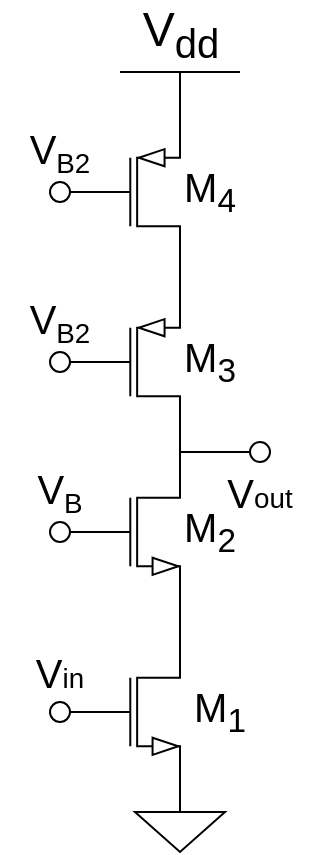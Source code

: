 <mxfile version="24.2.5" type="device">
  <diagram name="第 1 页" id="c_rAxj7EMohSRleYDo2U">
    <mxGraphModel dx="795" dy="1722" grid="1" gridSize="10" guides="1" tooltips="1" connect="1" arrows="1" fold="1" page="1" pageScale="1" pageWidth="827" pageHeight="1169" math="0" shadow="0">
      <root>
        <mxCell id="0" />
        <mxCell id="1" parent="0" />
        <mxCell id="5rC3ycqSgCHV3TG2xdDz-1" value="" style="verticalLabelPosition=bottom;shadow=0;dashed=0;align=center;html=1;verticalAlign=top;shape=mxgraph.electrical.transistors.nmos;pointerEvents=1;" vertex="1" parent="1">
          <mxGeometry x="380" y="290" width="60" height="100" as="geometry" />
        </mxCell>
        <mxCell id="5rC3ycqSgCHV3TG2xdDz-2" value="" style="verticalLabelPosition=bottom;shadow=0;dashed=0;align=center;html=1;verticalAlign=top;shape=mxgraph.electrical.transistors.nmos;pointerEvents=1;" vertex="1" parent="1">
          <mxGeometry x="380" y="200" width="60" height="100" as="geometry" />
        </mxCell>
        <mxCell id="5rC3ycqSgCHV3TG2xdDz-3" value="" style="pointerEvents=1;verticalLabelPosition=bottom;shadow=0;dashed=0;align=center;html=1;verticalAlign=top;shape=mxgraph.electrical.signal_sources.signal_ground;" vertex="1" parent="1">
          <mxGeometry x="417.5" y="380" width="45" height="30" as="geometry" />
        </mxCell>
        <mxCell id="5rC3ycqSgCHV3TG2xdDz-4" value="V&lt;sub&gt;dd&lt;/sub&gt;" style="verticalLabelPosition=top;verticalAlign=bottom;shape=mxgraph.electrical.signal_sources.vdd;shadow=0;dashed=0;align=center;strokeWidth=1;fontSize=24;html=1;flipV=1;" vertex="1" parent="1">
          <mxGeometry x="410" y="20" width="60" height="40" as="geometry" />
        </mxCell>
        <mxCell id="5rC3ycqSgCHV3TG2xdDz-5" value="" style="endArrow=none;html=1;strokeWidth=1;rounded=0;" edge="1" parent="1">
          <mxGeometry width="100" relative="1" as="geometry">
            <mxPoint x="440" y="210" as="sourcePoint" />
            <mxPoint x="480" y="210" as="targetPoint" />
          </mxGeometry>
        </mxCell>
        <mxCell id="5rC3ycqSgCHV3TG2xdDz-6" value="" style="verticalLabelPosition=bottom;shadow=0;dashed=0;align=center;html=1;verticalAlign=top;strokeWidth=1;shape=ellipse;" vertex="1" parent="1">
          <mxGeometry x="475" y="205" width="10" height="10" as="geometry" />
        </mxCell>
        <mxCell id="5rC3ycqSgCHV3TG2xdDz-7" value="" style="verticalLabelPosition=bottom;shadow=0;dashed=0;align=center;html=1;verticalAlign=top;strokeWidth=1;shape=ellipse;" vertex="1" parent="1">
          <mxGeometry x="375" y="245" width="10" height="10" as="geometry" />
        </mxCell>
        <mxCell id="5rC3ycqSgCHV3TG2xdDz-8" value="" style="verticalLabelPosition=bottom;shadow=0;dashed=0;align=center;html=1;verticalAlign=top;strokeWidth=1;shape=ellipse;" vertex="1" parent="1">
          <mxGeometry x="375" y="335" width="10" height="10" as="geometry" />
        </mxCell>
        <mxCell id="5rC3ycqSgCHV3TG2xdDz-9" value="&lt;span style=&quot;font-size: 20px;&quot;&gt;V&lt;/span&gt;&lt;span style=&quot;font-size: 16.667px;&quot;&gt;&lt;sub&gt;B&lt;/sub&gt;&lt;/span&gt;" style="text;html=1;align=center;verticalAlign=middle;whiteSpace=wrap;rounded=0;" vertex="1" parent="1">
          <mxGeometry x="350" y="215" width="60" height="30" as="geometry" />
        </mxCell>
        <mxCell id="5rC3ycqSgCHV3TG2xdDz-10" value="&lt;span style=&quot;font-size: 20px;&quot;&gt;V&lt;/span&gt;&lt;span style=&quot;font-size: 13.889px;&quot;&gt;in&lt;/span&gt;" style="text;html=1;align=center;verticalAlign=middle;whiteSpace=wrap;rounded=0;" vertex="1" parent="1">
          <mxGeometry x="350" y="305" width="60" height="30" as="geometry" />
        </mxCell>
        <mxCell id="5rC3ycqSgCHV3TG2xdDz-11" value="&lt;span style=&quot;font-size: 20px;&quot;&gt;V&lt;/span&gt;&lt;span style=&quot;font-size: 13.889px;&quot;&gt;out&lt;/span&gt;" style="text;html=1;align=center;verticalAlign=middle;whiteSpace=wrap;rounded=0;" vertex="1" parent="1">
          <mxGeometry x="450" y="215" width="60" height="30" as="geometry" />
        </mxCell>
        <mxCell id="5rC3ycqSgCHV3TG2xdDz-12" value="&lt;span style=&quot;font-size: 20px;&quot;&gt;M&lt;sub&gt;1&lt;/sub&gt;&lt;/span&gt;" style="text;html=1;align=center;verticalAlign=middle;whiteSpace=wrap;rounded=0;" vertex="1" parent="1">
          <mxGeometry x="430" y="325" width="60" height="30" as="geometry" />
        </mxCell>
        <mxCell id="5rC3ycqSgCHV3TG2xdDz-13" value="&lt;span style=&quot;font-size: 20px;&quot;&gt;M&lt;sub&gt;2&lt;/sub&gt;&lt;/span&gt;" style="text;html=1;align=center;verticalAlign=middle;whiteSpace=wrap;rounded=0;" vertex="1" parent="1">
          <mxGeometry x="425" y="235" width="60" height="30" as="geometry" />
        </mxCell>
        <mxCell id="5rC3ycqSgCHV3TG2xdDz-15" value="&lt;span style=&quot;font-size: 20px;&quot;&gt;V&lt;/span&gt;&lt;span style=&quot;font-size: 16.667px;&quot;&gt;&lt;sub&gt;B2&lt;/sub&gt;&lt;/span&gt;" style="text;html=1;align=center;verticalAlign=middle;whiteSpace=wrap;rounded=0;" vertex="1" parent="1">
          <mxGeometry x="350" y="130" width="60" height="30" as="geometry" />
        </mxCell>
        <mxCell id="5rC3ycqSgCHV3TG2xdDz-18" value="" style="verticalLabelPosition=bottom;shadow=0;dashed=0;align=center;html=1;verticalAlign=top;shape=mxgraph.electrical.transistors.pmos;pointerEvents=1;" vertex="1" parent="1">
          <mxGeometry x="380" y="115" width="60" height="100" as="geometry" />
        </mxCell>
        <mxCell id="5rC3ycqSgCHV3TG2xdDz-16" value="" style="verticalLabelPosition=bottom;shadow=0;dashed=0;align=center;html=1;verticalAlign=top;strokeWidth=1;shape=ellipse;" vertex="1" parent="1">
          <mxGeometry x="375" y="160" width="10" height="10" as="geometry" />
        </mxCell>
        <mxCell id="5rC3ycqSgCHV3TG2xdDz-17" value="&lt;span style=&quot;font-size: 20px;&quot;&gt;M&lt;/span&gt;&lt;font style=&quot;font-size: 20px;&quot;&gt;&lt;sub&gt;3&lt;/sub&gt;&lt;/font&gt;" style="text;html=1;align=center;verticalAlign=middle;whiteSpace=wrap;rounded=0;" vertex="1" parent="1">
          <mxGeometry x="425" y="150" width="60" height="30" as="geometry" />
        </mxCell>
        <mxCell id="5rC3ycqSgCHV3TG2xdDz-19" value="" style="verticalLabelPosition=bottom;shadow=0;dashed=0;align=center;html=1;verticalAlign=top;shape=mxgraph.electrical.transistors.pmos;pointerEvents=1;" vertex="1" parent="1">
          <mxGeometry x="380" y="30" width="60" height="100" as="geometry" />
        </mxCell>
        <mxCell id="5rC3ycqSgCHV3TG2xdDz-20" value="&lt;span style=&quot;font-size: 20px;&quot;&gt;V&lt;/span&gt;&lt;span style=&quot;font-size: 16.667px;&quot;&gt;&lt;sub&gt;B2&lt;/sub&gt;&lt;/span&gt;" style="text;html=1;align=center;verticalAlign=middle;whiteSpace=wrap;rounded=0;" vertex="1" parent="1">
          <mxGeometry x="350" y="45" width="60" height="30" as="geometry" />
        </mxCell>
        <mxCell id="5rC3ycqSgCHV3TG2xdDz-21" value="" style="verticalLabelPosition=bottom;shadow=0;dashed=0;align=center;html=1;verticalAlign=top;strokeWidth=1;shape=ellipse;" vertex="1" parent="1">
          <mxGeometry x="375" y="75" width="10" height="10" as="geometry" />
        </mxCell>
        <mxCell id="5rC3ycqSgCHV3TG2xdDz-22" value="&lt;span style=&quot;font-size: 20px;&quot;&gt;M&lt;sub&gt;4&lt;/sub&gt;&lt;/span&gt;" style="text;html=1;align=center;verticalAlign=middle;whiteSpace=wrap;rounded=0;" vertex="1" parent="1">
          <mxGeometry x="425" y="65" width="60" height="30" as="geometry" />
        </mxCell>
      </root>
    </mxGraphModel>
  </diagram>
</mxfile>
